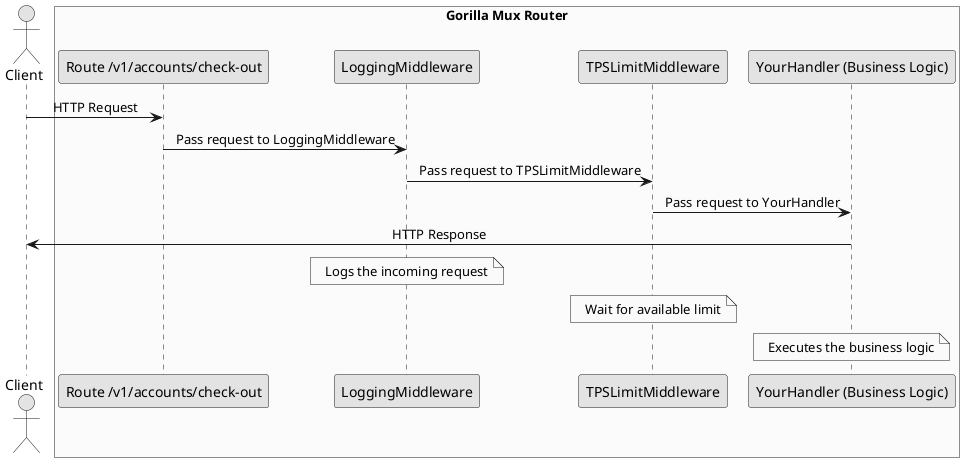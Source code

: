 @startuml

skinparam linetype ortho
skinparam monochrome true
skinparam shadowing false
skinparam defaultTextAlignment center

actor Client

box "Gorilla Mux Router" #LightYellow
participant "Route /v1/accounts/check-out" as Route
participant "LoggingMiddleware" as LogM
participant "TPSLimitMiddleware" as TPSM
participant "YourHandler (Business Logic)" as Handler
end box

Client -> Route : HTTP Request
Route -> LogM : Pass request to LoggingMiddleware
LogM -> TPSM : Pass request to TPSLimitMiddleware
TPSM -> Handler : Pass request to YourHandler
Handler -> Client : HTTP Response

note over LogM : Logs the incoming request
note over TPSM : Wait for available limit
note over Handler : Executes the business logic

@enduml
@startuml

skinparam monochrome true
skinparam shadowing false
skinparam defaultTextAlignment center

start
:定义 ticker;
:定义 t;

repeat
  :等待 ticker 发出信号并赋值给 t;
  if (队列 limit 已满)
    :丢弃 t 的信号;
  else
    :将 t 添加到 limit 队列;
  endif
repeat while (程序正在运行)
stop

@enduml

